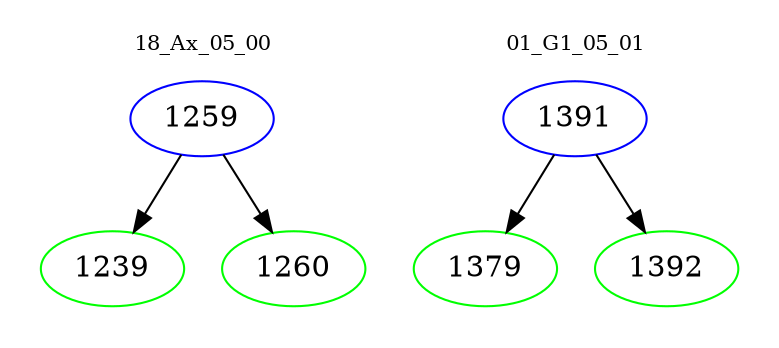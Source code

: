 digraph{
subgraph cluster_0 {
color = white
label = "18_Ax_05_00";
fontsize=10;
T0_1259 [label="1259", color="blue"]
T0_1259 -> T0_1239 [color="black"]
T0_1239 [label="1239", color="green"]
T0_1259 -> T0_1260 [color="black"]
T0_1260 [label="1260", color="green"]
}
subgraph cluster_1 {
color = white
label = "01_G1_05_01";
fontsize=10;
T1_1391 [label="1391", color="blue"]
T1_1391 -> T1_1379 [color="black"]
T1_1379 [label="1379", color="green"]
T1_1391 -> T1_1392 [color="black"]
T1_1392 [label="1392", color="green"]
}
}
